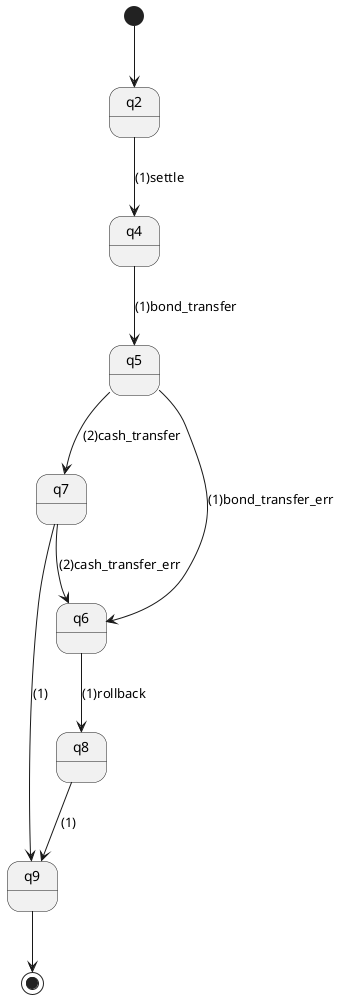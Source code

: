 @startuml 
state q7
state q8
state q6
state q4
state q2
state q5
q7 --> q9:(1) 
q7 --> q6:(2)cash_transfer_err
q8 --> q9:(1) 
q6 --> q8:(1)rollback
q4 --> q5:(1)bond_transfer
q2 --> q4:(1)settle
q5 --> q6:(1)bond_transfer_err
q5 --> q7:(2)cash_transfer
[*] --> q2
state q9
q9 --> [*]
state q7 {
}
state q8 {
}
state q6 {
}
state q4 {
}
state q2 {
}
state q5 {
}
@enduml